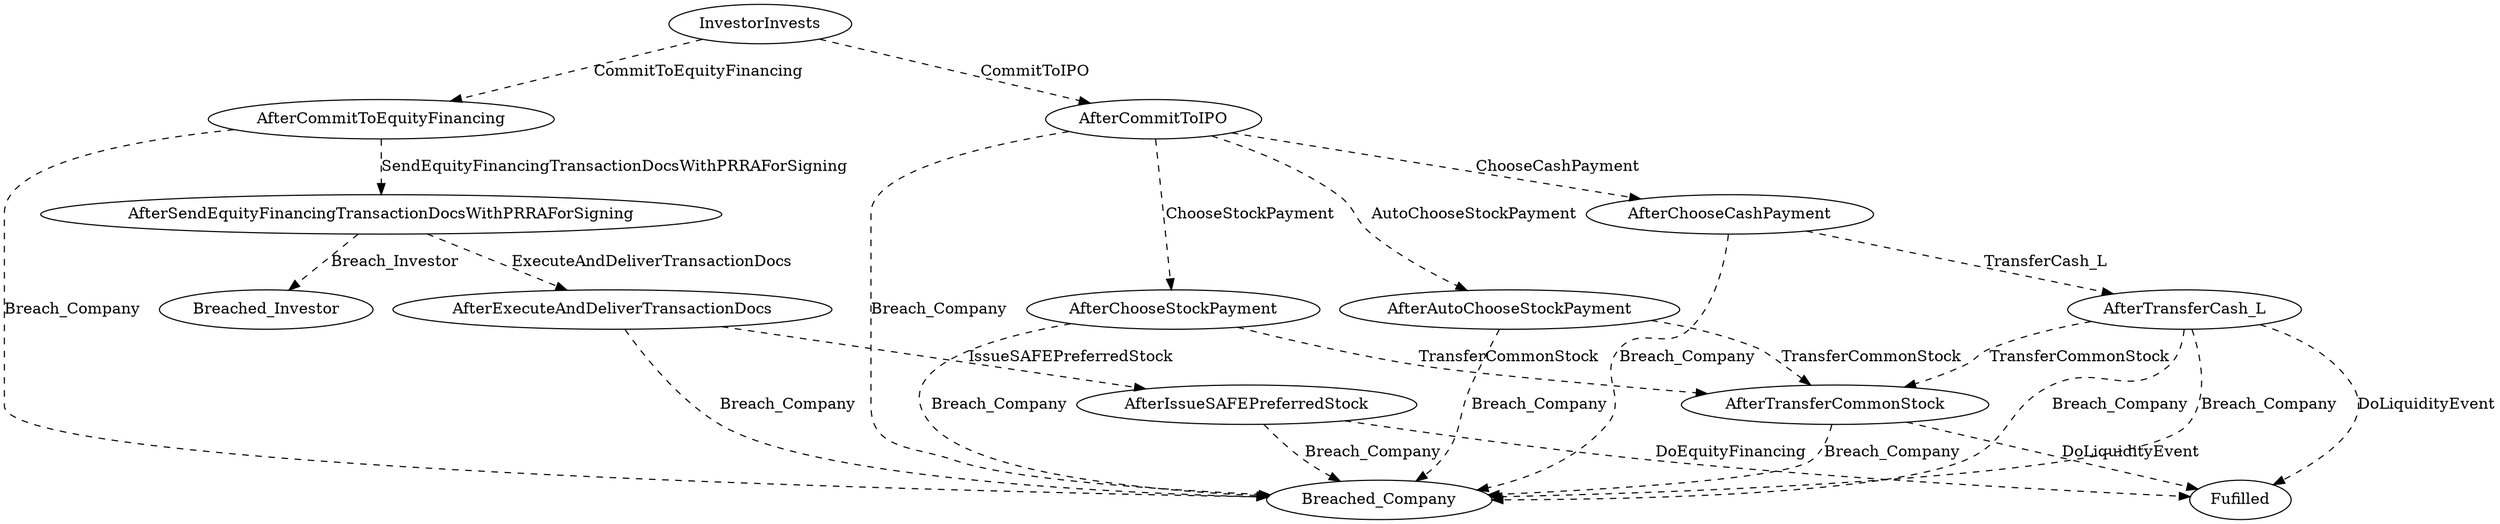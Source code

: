 // THIS IS A GENERATED FILE. DO NOT EDIT.

digraph safe_tutorial {    
    Fulfilled[label=Fufilled];
    InvestorInvests[label=InvestorInvests]
        
    
         
    
    
    
    
    InvestorInvests -> AfterCommitToEquityFinancing [style=dashed,label=CommitToEquityFinancing];
	InvestorInvests -> AfterCommitToIPO [style=dashed,label=CommitToIPO];
	AfterCommitToEquityFinancing -> AfterSendEquityFinancingTransactionDocsWithPRRAForSigning [style=dashed,label=SendEquityFinancingTransactionDocsWithPRRAForSigning];
	AfterCommitToEquityFinancing -> Breached_Company [style=dashed,label=Breach_Company];
	AfterSendEquityFinancingTransactionDocsWithPRRAForSigning -> AfterExecuteAndDeliverTransactionDocs [style=dashed,label=ExecuteAndDeliverTransactionDocs];
	AfterSendEquityFinancingTransactionDocsWithPRRAForSigning -> Breached_Investor [style=dashed,label=Breach_Investor];
	AfterExecuteAndDeliverTransactionDocs -> AfterIssueSAFEPreferredStock [style=dashed,label=IssueSAFEPreferredStock];
	AfterExecuteAndDeliverTransactionDocs -> Breached_Company [style=dashed,label=Breach_Company];
	AfterIssueSAFEPreferredStock -> Fulfilled [style=dashed,label=DoEquityFinancing];
	AfterIssueSAFEPreferredStock -> Breached_Company [style=dashed,label=Breach_Company];
	AfterCommitToIPO -> AfterChooseCashPayment [style=dashed,label=ChooseCashPayment];
	AfterCommitToIPO -> AfterChooseStockPayment [style=dashed,label=ChooseStockPayment];
	AfterCommitToIPO -> AfterAutoChooseStockPayment [style=dashed,label=AutoChooseStockPayment];
	AfterCommitToIPO -> Breached_Company [style=dashed,label=Breach_Company];
	AfterAutoChooseStockPayment -> AfterTransferCommonStock [style=dashed,label=TransferCommonStock];
	AfterAutoChooseStockPayment -> Breached_Company [style=dashed,label=Breach_Company];
	AfterChooseStockPayment -> AfterTransferCommonStock [style=dashed,label=TransferCommonStock];
	AfterChooseStockPayment -> Breached_Company [style=dashed,label=Breach_Company];
	AfterTransferCommonStock -> Fulfilled [style=dashed,label=DoLiquidityEvent];
	AfterTransferCommonStock -> Breached_Company [style=dashed,label=Breach_Company];
	AfterChooseCashPayment -> AfterTransferCash_L [style=dashed,label=TransferCash_L];
	AfterChooseCashPayment -> Breached_Company [style=dashed,label=Breach_Company];
	AfterTransferCash_L -> AfterTransferCommonStock [style=dashed,label=TransferCommonStock];
	AfterTransferCash_L -> Breached_Company [style=dashed,label=Breach_Company];
	AfterTransferCash_L -> Fulfilled [style=dashed,label=DoLiquidityEvent];
	AfterTransferCash_L -> Breached_Company [style=dashed,label=Breach_Company];
	     
    
       
}